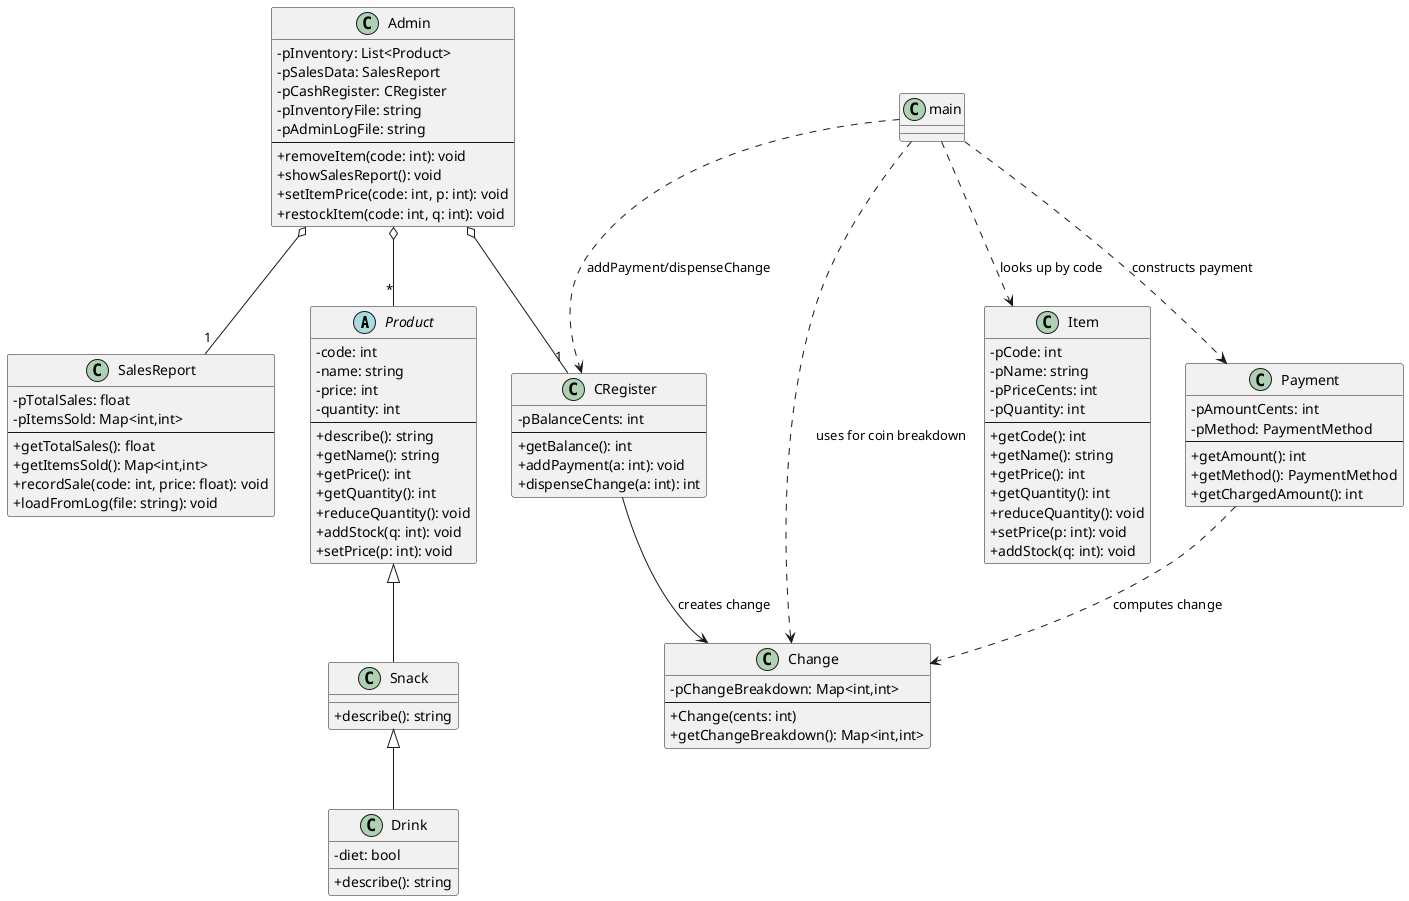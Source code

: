 @startuml
skinparam classAttributeIconSize 0




abstract class Product {
  - code: int
  - name: string
  - price: int
  - quantity: int
  --
  + describe(): string
  + getName(): string
  + getPrice(): int
  + getQuantity(): int
  + reduceQuantity(): void
  + addStock(q: int): void
  + setPrice(p: int): void
}

class Snack {
  + describe(): string
}
class Drink {
  - diet: bool
  + describe(): string
}

Product <|-- Snack
Snack <|-- Drink

class Item {
  - pCode: int
  - pName: string
  - pPriceCents: int
  - pQuantity: int
  --
  + getCode(): int
  + getName(): string
  + getPrice(): int
  + getQuantity(): int
  + reduceQuantity(): void
  + setPrice(p: int): void
  + addStock(q: int): void
}

class Payment {
  - pAmountCents: int
  - pMethod: PaymentMethod
  --
  + getAmount(): int
  + getMethod(): PaymentMethod
  + getChargedAmount(): int
}

class CRegister {
  - pBalanceCents: int
  --
  + getBalance(): int
  + addPayment(a: int): void
  + dispenseChange(a: int): int
}

class Change {
  - pChangeBreakdown: Map<int,int>
  --
  + Change(cents: int)
  + getChangeBreakdown(): Map<int,int>
}

class SalesReport {
  - pTotalSales: float
  - pItemsSold: Map<int,int>
  --
  + getTotalSales(): float
  + getItemsSold(): Map<int,int>
  + recordSale(code: int, price: float): void
  + loadFromLog(file: string): void
}

class Admin {
  - pInventory: List<Product>
  - pSalesData: SalesReport
  - pCashRegister: CRegister
  - pInventoryFile: string
  - pAdminLogFile: string
  --
  + removeItem(code: int): void
  + showSalesReport(): void
  + setItemPrice(code: int, p: int): void
  + restockItem(code: int, q: int): void
}


Admin o-- "1" CRegister
Admin o-- "1" SalesReport

Admin o-- "*" Product

' Show runtime usage dependencies
Payment ..> Change        : computes change
CRegister --> Change      : creates change
main ..> Item             : looks up by code
main ..> Payment          : constructs payment
main ..> CRegister        : addPayment/dispenseChange
main ..> Change           : uses for coin breakdown


@enduml